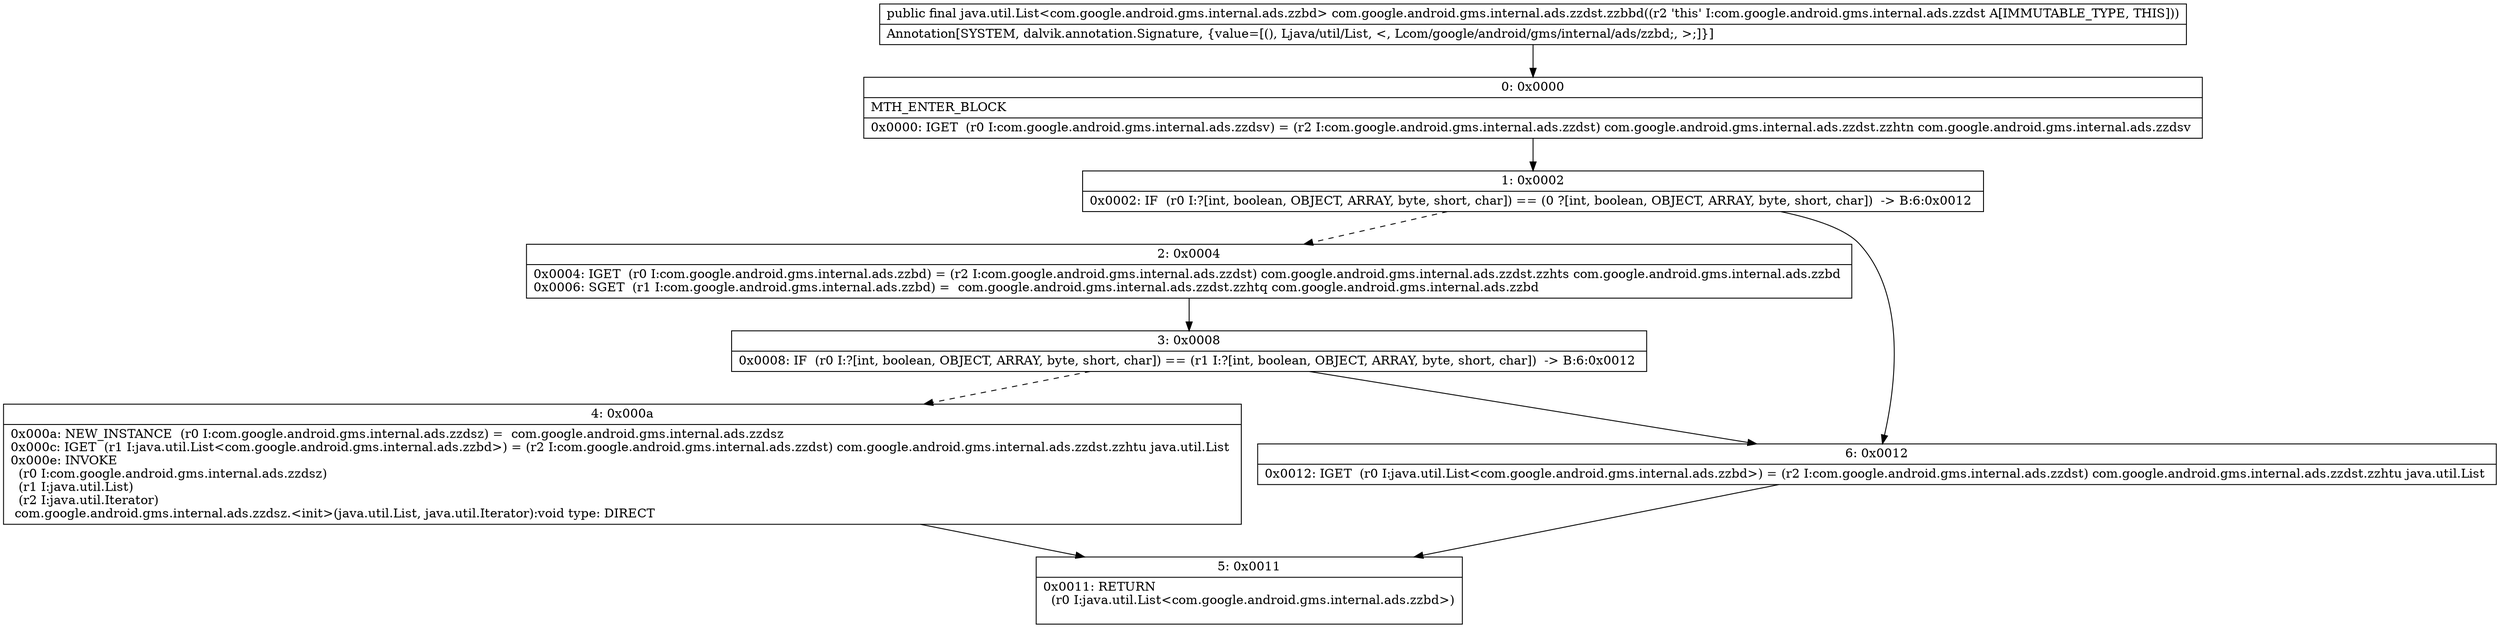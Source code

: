 digraph "CFG forcom.google.android.gms.internal.ads.zzdst.zzbbd()Ljava\/util\/List;" {
Node_0 [shape=record,label="{0\:\ 0x0000|MTH_ENTER_BLOCK\l|0x0000: IGET  (r0 I:com.google.android.gms.internal.ads.zzdsv) = (r2 I:com.google.android.gms.internal.ads.zzdst) com.google.android.gms.internal.ads.zzdst.zzhtn com.google.android.gms.internal.ads.zzdsv \l}"];
Node_1 [shape=record,label="{1\:\ 0x0002|0x0002: IF  (r0 I:?[int, boolean, OBJECT, ARRAY, byte, short, char]) == (0 ?[int, boolean, OBJECT, ARRAY, byte, short, char])  \-\> B:6:0x0012 \l}"];
Node_2 [shape=record,label="{2\:\ 0x0004|0x0004: IGET  (r0 I:com.google.android.gms.internal.ads.zzbd) = (r2 I:com.google.android.gms.internal.ads.zzdst) com.google.android.gms.internal.ads.zzdst.zzhts com.google.android.gms.internal.ads.zzbd \l0x0006: SGET  (r1 I:com.google.android.gms.internal.ads.zzbd) =  com.google.android.gms.internal.ads.zzdst.zzhtq com.google.android.gms.internal.ads.zzbd \l}"];
Node_3 [shape=record,label="{3\:\ 0x0008|0x0008: IF  (r0 I:?[int, boolean, OBJECT, ARRAY, byte, short, char]) == (r1 I:?[int, boolean, OBJECT, ARRAY, byte, short, char])  \-\> B:6:0x0012 \l}"];
Node_4 [shape=record,label="{4\:\ 0x000a|0x000a: NEW_INSTANCE  (r0 I:com.google.android.gms.internal.ads.zzdsz) =  com.google.android.gms.internal.ads.zzdsz \l0x000c: IGET  (r1 I:java.util.List\<com.google.android.gms.internal.ads.zzbd\>) = (r2 I:com.google.android.gms.internal.ads.zzdst) com.google.android.gms.internal.ads.zzdst.zzhtu java.util.List \l0x000e: INVOKE  \l  (r0 I:com.google.android.gms.internal.ads.zzdsz)\l  (r1 I:java.util.List)\l  (r2 I:java.util.Iterator)\l com.google.android.gms.internal.ads.zzdsz.\<init\>(java.util.List, java.util.Iterator):void type: DIRECT \l}"];
Node_5 [shape=record,label="{5\:\ 0x0011|0x0011: RETURN  \l  (r0 I:java.util.List\<com.google.android.gms.internal.ads.zzbd\>)\l \l}"];
Node_6 [shape=record,label="{6\:\ 0x0012|0x0012: IGET  (r0 I:java.util.List\<com.google.android.gms.internal.ads.zzbd\>) = (r2 I:com.google.android.gms.internal.ads.zzdst) com.google.android.gms.internal.ads.zzdst.zzhtu java.util.List \l}"];
MethodNode[shape=record,label="{public final java.util.List\<com.google.android.gms.internal.ads.zzbd\> com.google.android.gms.internal.ads.zzdst.zzbbd((r2 'this' I:com.google.android.gms.internal.ads.zzdst A[IMMUTABLE_TYPE, THIS]))  | Annotation[SYSTEM, dalvik.annotation.Signature, \{value=[(), Ljava\/util\/List, \<, Lcom\/google\/android\/gms\/internal\/ads\/zzbd;, \>;]\}]\l}"];
MethodNode -> Node_0;
Node_0 -> Node_1;
Node_1 -> Node_2[style=dashed];
Node_1 -> Node_6;
Node_2 -> Node_3;
Node_3 -> Node_4[style=dashed];
Node_3 -> Node_6;
Node_4 -> Node_5;
Node_6 -> Node_5;
}

